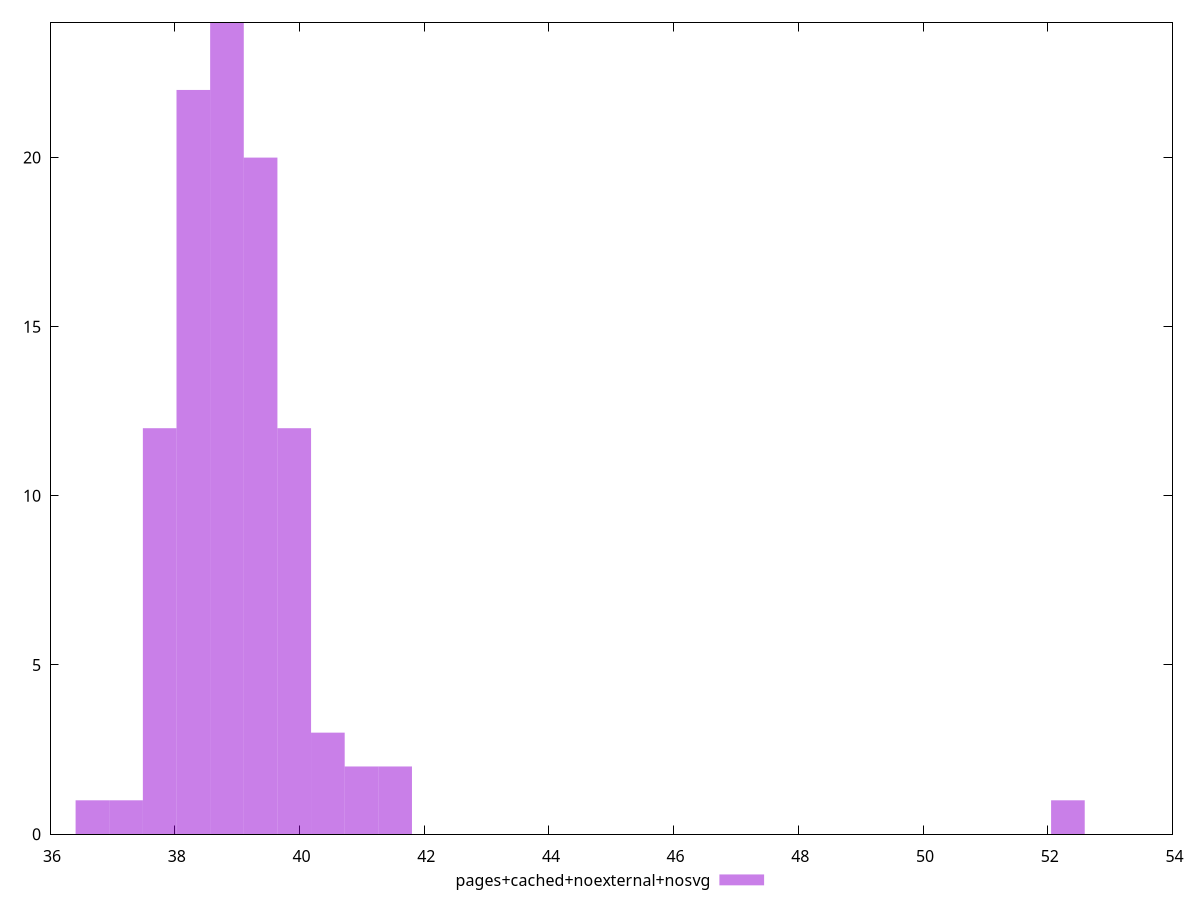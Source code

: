 $_pagesCachedNoexternalNosvg <<EOF
39.3770455079109 20
40.455868672511194 3
39.91645709021105 12
37.75881076101045 12
38.2982223433106 22
38.837633925610746 24
52.32292348311448 1
36.67998759641015 1
40.99528025481135 2
41.534691837111495 2
37.219399178710304 1
EOF
set key outside below
set terminal pngcairo
set output "report_00004_2020-11-02T20-21-41.718Z/bootup-time/pages+cached+noexternal+nosvg//raw_hist.png"
set yrange [0:24]
set boxwidth 0.5394115823001493
set style fill transparent solid 0.5 noborder
plot $_pagesCachedNoexternalNosvg title "pages+cached+noexternal+nosvg" with boxes ,